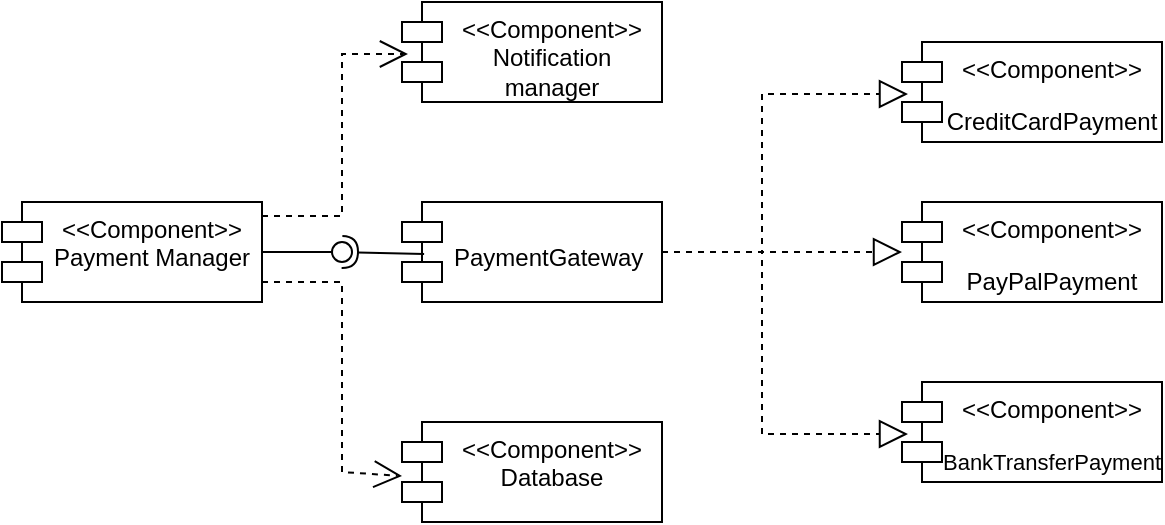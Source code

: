 <mxfile version="27.0.5">
  <diagram name="Page-1" id="ZyQmZFmvy-rw2QfrpUtv">
    <mxGraphModel dx="872" dy="431" grid="1" gridSize="10" guides="1" tooltips="1" connect="1" arrows="1" fold="1" page="1" pageScale="1" pageWidth="827" pageHeight="1169" math="0" shadow="0">
      <root>
        <mxCell id="0" />
        <mxCell id="1" parent="0" />
        <mxCell id="c4iA2Lr0KtWGcnpV-RHm-1" value="&amp;lt;&amp;lt;Component&amp;gt;&amp;gt;&lt;div&gt;Payment Manager&lt;/div&gt;" style="shape=module;align=left;spacingLeft=20;align=center;verticalAlign=top;whiteSpace=wrap;html=1;" vertex="1" parent="1">
          <mxGeometry x="70" y="170" width="130" height="50" as="geometry" />
        </mxCell>
        <mxCell id="c4iA2Lr0KtWGcnpV-RHm-2" value="&lt;div&gt;&lt;br&gt;&lt;/div&gt;PaymentGateway&amp;nbsp;" style="shape=module;align=left;spacingLeft=20;align=center;verticalAlign=top;whiteSpace=wrap;html=1;" vertex="1" parent="1">
          <mxGeometry x="270" y="170" width="130" height="50" as="geometry" />
        </mxCell>
        <mxCell id="c4iA2Lr0KtWGcnpV-RHm-3" value="&amp;lt;&amp;lt;Component&amp;gt;&amp;gt;&lt;div&gt;Notification manager&lt;/div&gt;" style="shape=module;align=left;spacingLeft=20;align=center;verticalAlign=top;whiteSpace=wrap;html=1;" vertex="1" parent="1">
          <mxGeometry x="270" y="70" width="130" height="50" as="geometry" />
        </mxCell>
        <mxCell id="c4iA2Lr0KtWGcnpV-RHm-4" value="&amp;lt;&amp;lt;Component&amp;gt;&amp;gt;&lt;div&gt;Database&lt;/div&gt;" style="shape=module;align=left;spacingLeft=20;align=center;verticalAlign=top;whiteSpace=wrap;html=1;" vertex="1" parent="1">
          <mxGeometry x="270" y="280" width="130" height="50" as="geometry" />
        </mxCell>
        <mxCell id="c4iA2Lr0KtWGcnpV-RHm-5" value="" style="rounded=0;orthogonalLoop=1;jettySize=auto;html=1;endArrow=halfCircle;endFill=0;endSize=6;strokeWidth=1;sketch=0;exitX=0.085;exitY=0.52;exitDx=0;exitDy=0;exitPerimeter=0;" edge="1" parent="1" source="c4iA2Lr0KtWGcnpV-RHm-2">
          <mxGeometry relative="1" as="geometry">
            <mxPoint x="450" y="235" as="sourcePoint" />
            <mxPoint x="240" y="195" as="targetPoint" />
          </mxGeometry>
        </mxCell>
        <mxCell id="c4iA2Lr0KtWGcnpV-RHm-6" value="" style="rounded=0;orthogonalLoop=1;jettySize=auto;html=1;endArrow=oval;endFill=0;sketch=0;sourcePerimeterSpacing=0;targetPerimeterSpacing=0;endSize=10;exitX=1;exitY=0.5;exitDx=0;exitDy=0;" edge="1" parent="1" source="c4iA2Lr0KtWGcnpV-RHm-1">
          <mxGeometry relative="1" as="geometry">
            <mxPoint x="410" y="235" as="sourcePoint" />
            <mxPoint x="240" y="195" as="targetPoint" />
          </mxGeometry>
        </mxCell>
        <mxCell id="c4iA2Lr0KtWGcnpV-RHm-7" value="" style="ellipse;whiteSpace=wrap;html=1;align=center;aspect=fixed;fillColor=none;strokeColor=none;resizable=0;perimeter=centerPerimeter;rotatable=0;allowArrows=0;points=[];outlineConnect=1;" vertex="1" parent="1">
          <mxGeometry x="425" y="230" width="10" height="10" as="geometry" />
        </mxCell>
        <mxCell id="c4iA2Lr0KtWGcnpV-RHm-8" value="" style="endArrow=open;endSize=12;dashed=1;html=1;rounded=0;exitX=1;exitY=0.14;exitDx=0;exitDy=0;entryX=0.023;entryY=0.52;entryDx=0;entryDy=0;entryPerimeter=0;exitPerimeter=0;" edge="1" parent="1" source="c4iA2Lr0KtWGcnpV-RHm-1" target="c4iA2Lr0KtWGcnpV-RHm-3">
          <mxGeometry width="160" relative="1" as="geometry">
            <mxPoint x="350" y="230" as="sourcePoint" />
            <mxPoint x="510" y="230" as="targetPoint" />
            <Array as="points">
              <mxPoint x="240" y="177" />
              <mxPoint x="240" y="96" />
            </Array>
          </mxGeometry>
        </mxCell>
        <mxCell id="c4iA2Lr0KtWGcnpV-RHm-9" value="" style="endArrow=open;endSize=12;dashed=1;html=1;rounded=0;exitX=1;exitY=0.8;exitDx=0;exitDy=0;entryX=0;entryY=0.54;entryDx=0;entryDy=0;entryPerimeter=0;exitPerimeter=0;" edge="1" parent="1" source="c4iA2Lr0KtWGcnpV-RHm-1" target="c4iA2Lr0KtWGcnpV-RHm-4">
          <mxGeometry width="160" relative="1" as="geometry">
            <mxPoint x="350" y="230" as="sourcePoint" />
            <mxPoint x="510" y="230" as="targetPoint" />
            <Array as="points">
              <mxPoint x="240" y="210" />
              <mxPoint x="240" y="305" />
            </Array>
          </mxGeometry>
        </mxCell>
        <mxCell id="c4iA2Lr0KtWGcnpV-RHm-10" value="&amp;lt;&amp;lt;Component&amp;gt;&amp;gt;&lt;div&gt;&lt;p data-pm-slice=&quot;1 1 [&amp;quot;ordered_list&amp;quot;,{&amp;quot;spread&amp;quot;:true,&amp;quot;startingNumber&amp;quot;:1,&amp;quot;start&amp;quot;:378,&amp;quot;end&amp;quot;:1931},&amp;quot;regular_list_item&amp;quot;,{&amp;quot;start&amp;quot;:777,&amp;quot;end&amp;quot;:1446},&amp;quot;list&amp;quot;,{&amp;quot;spread&amp;quot;:false,&amp;quot;start&amp;quot;:822,&amp;quot;end&amp;quot;:1446},&amp;quot;regular_list_item&amp;quot;,{&amp;quot;start&amp;quot;:949,&amp;quot;end&amp;quot;:1151},&amp;quot;list&amp;quot;,{&amp;quot;spread&amp;quot;:false,&amp;quot;start&amp;quot;:971,&amp;quot;end&amp;quot;:1151},&amp;quot;regular_list_item&amp;quot;,{&amp;quot;start&amp;quot;:971,&amp;quot;end&amp;quot;:1029}]&quot;&gt;CreditCardPayment&lt;/p&gt;&lt;/div&gt;" style="shape=module;align=left;spacingLeft=20;align=center;verticalAlign=top;whiteSpace=wrap;html=1;" vertex="1" parent="1">
          <mxGeometry x="520" y="90" width="130" height="50" as="geometry" />
        </mxCell>
        <mxCell id="c4iA2Lr0KtWGcnpV-RHm-11" value="&amp;lt;&amp;lt;Component&amp;gt;&amp;gt;&lt;div&gt;&lt;p data-pm-slice=&quot;1 1 [&amp;quot;ordered_list&amp;quot;,{&amp;quot;spread&amp;quot;:true,&amp;quot;startingNumber&amp;quot;:1,&amp;quot;start&amp;quot;:378,&amp;quot;end&amp;quot;:1931},&amp;quot;regular_list_item&amp;quot;,{&amp;quot;start&amp;quot;:777,&amp;quot;end&amp;quot;:1446},&amp;quot;list&amp;quot;,{&amp;quot;spread&amp;quot;:false,&amp;quot;start&amp;quot;:822,&amp;quot;end&amp;quot;:1446},&amp;quot;regular_list_item&amp;quot;,{&amp;quot;start&amp;quot;:949,&amp;quot;end&amp;quot;:1151},&amp;quot;list&amp;quot;,{&amp;quot;spread&amp;quot;:false,&amp;quot;start&amp;quot;:971,&amp;quot;end&amp;quot;:1151},&amp;quot;regular_list_item&amp;quot;,{&amp;quot;start&amp;quot;:1035,&amp;quot;end&amp;quot;:1084}]&quot;&gt;PayPalPayment&lt;/p&gt;&lt;/div&gt;" style="shape=module;align=left;spacingLeft=20;align=center;verticalAlign=top;whiteSpace=wrap;html=1;" vertex="1" parent="1">
          <mxGeometry x="520" y="170" width="130" height="50" as="geometry" />
        </mxCell>
        <mxCell id="c4iA2Lr0KtWGcnpV-RHm-12" value="&amp;lt;&amp;lt;Component&amp;gt;&amp;gt;&lt;div&gt;&lt;p data-pm-slice=&quot;1 1 [&amp;quot;ordered_list&amp;quot;,{&amp;quot;spread&amp;quot;:true,&amp;quot;startingNumber&amp;quot;:1,&amp;quot;start&amp;quot;:378,&amp;quot;end&amp;quot;:1931},&amp;quot;regular_list_item&amp;quot;,{&amp;quot;start&amp;quot;:777,&amp;quot;end&amp;quot;:1446},&amp;quot;list&amp;quot;,{&amp;quot;spread&amp;quot;:false,&amp;quot;start&amp;quot;:822,&amp;quot;end&amp;quot;:1446},&amp;quot;regular_list_item&amp;quot;,{&amp;quot;start&amp;quot;:949,&amp;quot;end&amp;quot;:1151},&amp;quot;list&amp;quot;,{&amp;quot;spread&amp;quot;:false,&amp;quot;start&amp;quot;:971,&amp;quot;end&amp;quot;:1151},&amp;quot;regular_list_item&amp;quot;,{&amp;quot;start&amp;quot;:1090,&amp;quot;end&amp;quot;:1151}]&quot;&gt;&lt;font style=&quot;font-size: 11px;&quot;&gt;BankTransferPayment&lt;/font&gt;&lt;/p&gt;&lt;/div&gt;" style="shape=module;align=left;spacingLeft=20;align=center;verticalAlign=top;whiteSpace=wrap;html=1;" vertex="1" parent="1">
          <mxGeometry x="520" y="260" width="130" height="50" as="geometry" />
        </mxCell>
        <mxCell id="c4iA2Lr0KtWGcnpV-RHm-13" value="" style="endArrow=block;dashed=1;endFill=0;endSize=12;html=1;rounded=0;exitX=1;exitY=0.5;exitDx=0;exitDy=0;entryX=0;entryY=0.5;entryDx=0;entryDy=0;entryPerimeter=0;" edge="1" parent="1" source="c4iA2Lr0KtWGcnpV-RHm-2" target="c4iA2Lr0KtWGcnpV-RHm-11">
          <mxGeometry width="160" relative="1" as="geometry">
            <mxPoint x="350" y="230" as="sourcePoint" />
            <mxPoint x="510" y="230" as="targetPoint" />
          </mxGeometry>
        </mxCell>
        <mxCell id="c4iA2Lr0KtWGcnpV-RHm-14" value="" style="endArrow=block;dashed=1;endFill=0;endSize=12;html=1;rounded=0;exitX=1;exitY=0.5;exitDx=0;exitDy=0;entryX=0.023;entryY=0.52;entryDx=0;entryDy=0;entryPerimeter=0;" edge="1" parent="1" source="c4iA2Lr0KtWGcnpV-RHm-2" target="c4iA2Lr0KtWGcnpV-RHm-10">
          <mxGeometry width="160" relative="1" as="geometry">
            <mxPoint x="350" y="230" as="sourcePoint" />
            <mxPoint x="510" y="230" as="targetPoint" />
            <Array as="points">
              <mxPoint x="450" y="195" />
              <mxPoint x="450" y="116" />
            </Array>
          </mxGeometry>
        </mxCell>
        <mxCell id="c4iA2Lr0KtWGcnpV-RHm-15" value="" style="endArrow=block;dashed=1;endFill=0;endSize=12;html=1;rounded=0;exitX=1;exitY=0.5;exitDx=0;exitDy=0;entryX=0.023;entryY=0.52;entryDx=0;entryDy=0;entryPerimeter=0;" edge="1" parent="1" source="c4iA2Lr0KtWGcnpV-RHm-2" target="c4iA2Lr0KtWGcnpV-RHm-12">
          <mxGeometry width="160" relative="1" as="geometry">
            <mxPoint x="350" y="260" as="sourcePoint" />
            <mxPoint x="510" y="260" as="targetPoint" />
            <Array as="points">
              <mxPoint x="450" y="195" />
              <mxPoint x="450" y="286" />
            </Array>
          </mxGeometry>
        </mxCell>
      </root>
    </mxGraphModel>
  </diagram>
</mxfile>
